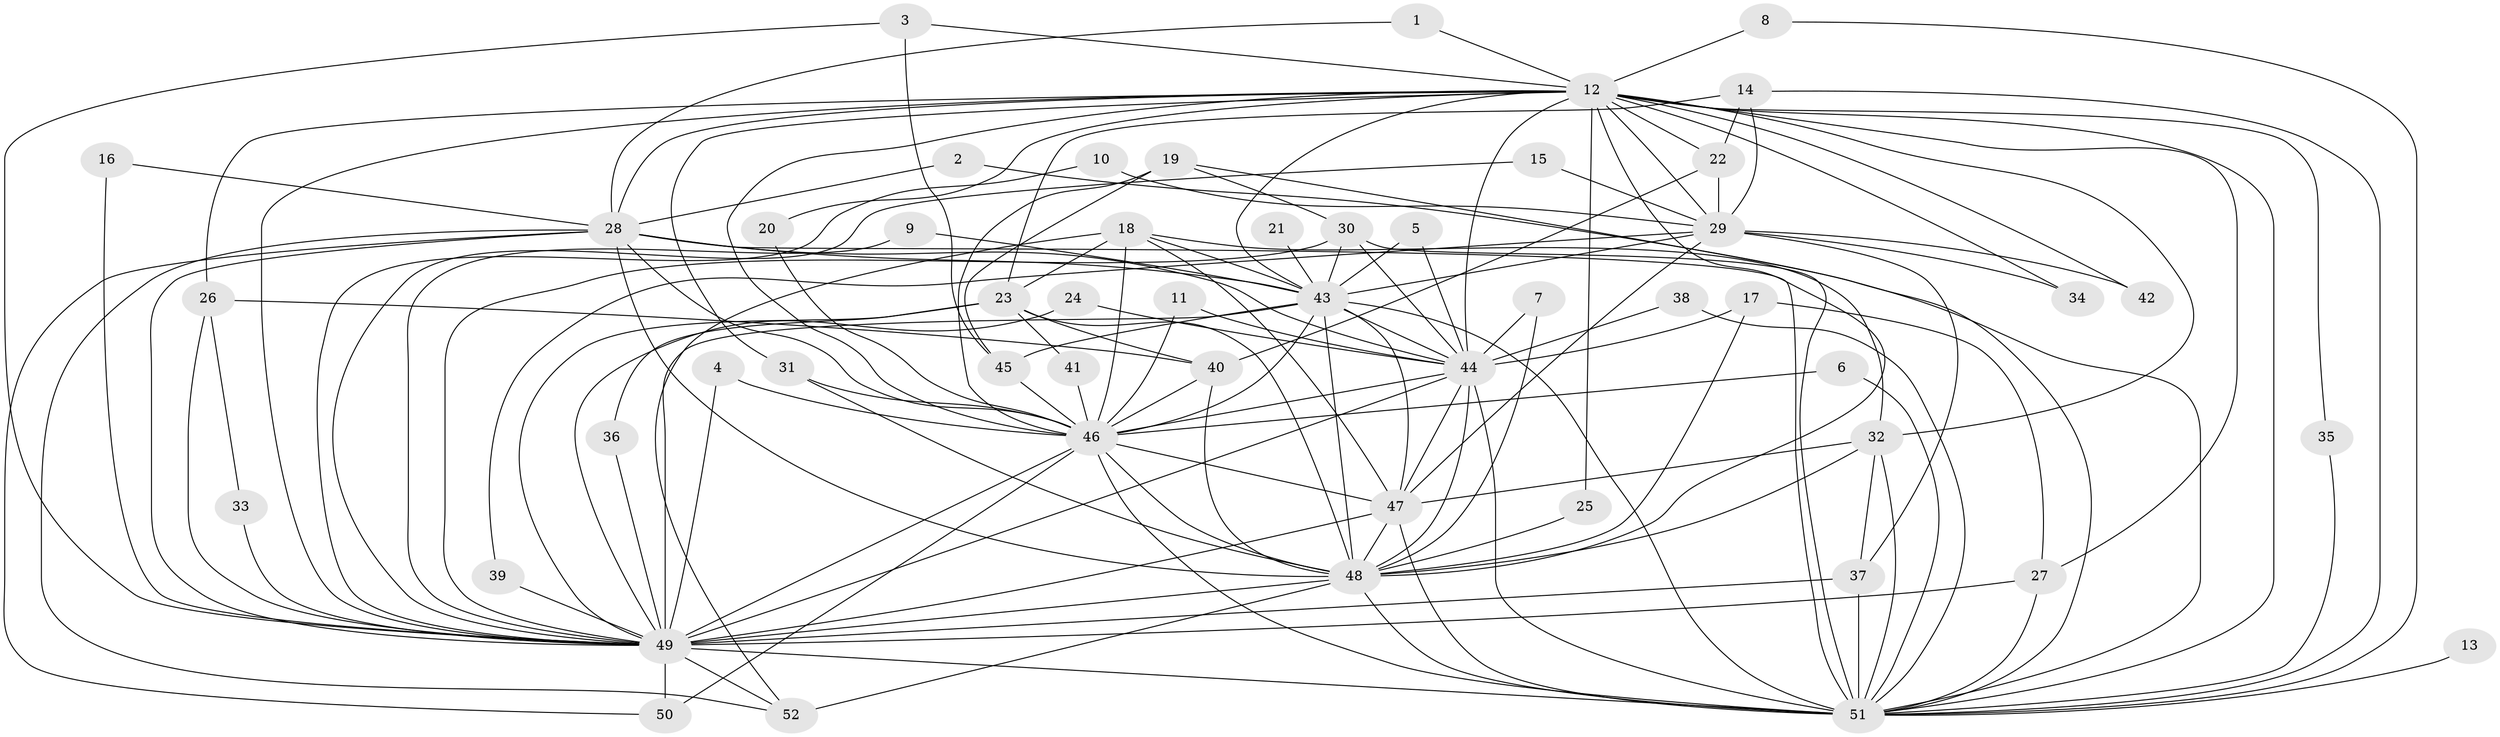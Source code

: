 // original degree distribution, {19: 0.019417475728155338, 18: 0.009708737864077669, 20: 0.019417475728155338, 16: 0.009708737864077669, 28: 0.019417475728155338, 23: 0.009708737864077669, 14: 0.009708737864077669, 9: 0.009708737864077669, 2: 0.5631067961165048, 12: 0.009708737864077669, 3: 0.20388349514563106, 5: 0.02912621359223301, 4: 0.06796116504854369, 7: 0.019417475728155338}
// Generated by graph-tools (version 1.1) at 2025/49/03/09/25 03:49:42]
// undirected, 52 vertices, 142 edges
graph export_dot {
graph [start="1"]
  node [color=gray90,style=filled];
  1;
  2;
  3;
  4;
  5;
  6;
  7;
  8;
  9;
  10;
  11;
  12;
  13;
  14;
  15;
  16;
  17;
  18;
  19;
  20;
  21;
  22;
  23;
  24;
  25;
  26;
  27;
  28;
  29;
  30;
  31;
  32;
  33;
  34;
  35;
  36;
  37;
  38;
  39;
  40;
  41;
  42;
  43;
  44;
  45;
  46;
  47;
  48;
  49;
  50;
  51;
  52;
  1 -- 12 [weight=1.0];
  1 -- 28 [weight=1.0];
  2 -- 28 [weight=1.0];
  2 -- 51 [weight=1.0];
  3 -- 12 [weight=1.0];
  3 -- 45 [weight=1.0];
  3 -- 49 [weight=1.0];
  4 -- 46 [weight=1.0];
  4 -- 49 [weight=1.0];
  5 -- 43 [weight=1.0];
  5 -- 44 [weight=1.0];
  6 -- 46 [weight=1.0];
  6 -- 51 [weight=1.0];
  7 -- 44 [weight=1.0];
  7 -- 48 [weight=1.0];
  8 -- 12 [weight=1.0];
  8 -- 51 [weight=1.0];
  9 -- 43 [weight=1.0];
  9 -- 49 [weight=1.0];
  10 -- 29 [weight=1.0];
  10 -- 49 [weight=1.0];
  11 -- 44 [weight=1.0];
  11 -- 46 [weight=1.0];
  12 -- 20 [weight=1.0];
  12 -- 22 [weight=2.0];
  12 -- 25 [weight=1.0];
  12 -- 26 [weight=1.0];
  12 -- 27 [weight=1.0];
  12 -- 28 [weight=1.0];
  12 -- 29 [weight=2.0];
  12 -- 31 [weight=1.0];
  12 -- 32 [weight=1.0];
  12 -- 34 [weight=1.0];
  12 -- 35 [weight=1.0];
  12 -- 42 [weight=1.0];
  12 -- 43 [weight=2.0];
  12 -- 44 [weight=1.0];
  12 -- 46 [weight=2.0];
  12 -- 48 [weight=1.0];
  12 -- 49 [weight=3.0];
  12 -- 51 [weight=3.0];
  13 -- 51 [weight=1.0];
  14 -- 22 [weight=1.0];
  14 -- 23 [weight=1.0];
  14 -- 29 [weight=1.0];
  14 -- 51 [weight=1.0];
  15 -- 29 [weight=1.0];
  15 -- 49 [weight=1.0];
  16 -- 28 [weight=1.0];
  16 -- 49 [weight=1.0];
  17 -- 27 [weight=1.0];
  17 -- 44 [weight=1.0];
  17 -- 48 [weight=1.0];
  18 -- 23 [weight=2.0];
  18 -- 32 [weight=1.0];
  18 -- 43 [weight=1.0];
  18 -- 46 [weight=1.0];
  18 -- 47 [weight=1.0];
  18 -- 52 [weight=1.0];
  19 -- 30 [weight=1.0];
  19 -- 45 [weight=1.0];
  19 -- 46 [weight=1.0];
  19 -- 51 [weight=1.0];
  20 -- 46 [weight=1.0];
  21 -- 43 [weight=1.0];
  22 -- 29 [weight=1.0];
  22 -- 40 [weight=1.0];
  23 -- 36 [weight=1.0];
  23 -- 40 [weight=1.0];
  23 -- 41 [weight=1.0];
  23 -- 48 [weight=1.0];
  23 -- 49 [weight=1.0];
  24 -- 44 [weight=1.0];
  24 -- 49 [weight=1.0];
  25 -- 48 [weight=1.0];
  26 -- 33 [weight=1.0];
  26 -- 40 [weight=1.0];
  26 -- 49 [weight=2.0];
  27 -- 49 [weight=2.0];
  27 -- 51 [weight=1.0];
  28 -- 43 [weight=1.0];
  28 -- 44 [weight=1.0];
  28 -- 46 [weight=2.0];
  28 -- 48 [weight=1.0];
  28 -- 49 [weight=2.0];
  28 -- 50 [weight=1.0];
  28 -- 51 [weight=1.0];
  28 -- 52 [weight=1.0];
  29 -- 34 [weight=1.0];
  29 -- 37 [weight=1.0];
  29 -- 39 [weight=1.0];
  29 -- 42 [weight=1.0];
  29 -- 43 [weight=1.0];
  29 -- 47 [weight=2.0];
  30 -- 43 [weight=1.0];
  30 -- 44 [weight=1.0];
  30 -- 49 [weight=1.0];
  30 -- 51 [weight=1.0];
  31 -- 46 [weight=1.0];
  31 -- 48 [weight=1.0];
  32 -- 37 [weight=1.0];
  32 -- 47 [weight=1.0];
  32 -- 48 [weight=1.0];
  32 -- 51 [weight=1.0];
  33 -- 49 [weight=1.0];
  35 -- 51 [weight=1.0];
  36 -- 49 [weight=1.0];
  37 -- 49 [weight=1.0];
  37 -- 51 [weight=1.0];
  38 -- 44 [weight=1.0];
  38 -- 51 [weight=1.0];
  39 -- 49 [weight=1.0];
  40 -- 46 [weight=1.0];
  40 -- 48 [weight=1.0];
  41 -- 46 [weight=1.0];
  43 -- 44 [weight=1.0];
  43 -- 45 [weight=2.0];
  43 -- 46 [weight=2.0];
  43 -- 47 [weight=1.0];
  43 -- 48 [weight=1.0];
  43 -- 49 [weight=3.0];
  43 -- 51 [weight=1.0];
  44 -- 46 [weight=3.0];
  44 -- 47 [weight=1.0];
  44 -- 48 [weight=2.0];
  44 -- 49 [weight=2.0];
  44 -- 51 [weight=2.0];
  45 -- 46 [weight=1.0];
  46 -- 47 [weight=1.0];
  46 -- 48 [weight=2.0];
  46 -- 49 [weight=4.0];
  46 -- 50 [weight=1.0];
  46 -- 51 [weight=3.0];
  47 -- 48 [weight=1.0];
  47 -- 49 [weight=1.0];
  47 -- 51 [weight=1.0];
  48 -- 49 [weight=2.0];
  48 -- 51 [weight=2.0];
  48 -- 52 [weight=1.0];
  49 -- 50 [weight=1.0];
  49 -- 51 [weight=2.0];
  49 -- 52 [weight=1.0];
}
